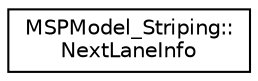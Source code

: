 digraph "Graphical Class Hierarchy"
{
  edge [fontname="Helvetica",fontsize="10",labelfontname="Helvetica",labelfontsize="10"];
  node [fontname="Helvetica",fontsize="10",shape=record];
  rankdir="LR";
  Node0 [label="MSPModel_Striping::\lNextLaneInfo",height=0.2,width=0.4,color="black", fillcolor="white", style="filled",URL="$df/df8/struct_m_s_p_model___striping_1_1_next_lane_info.html"];
}
